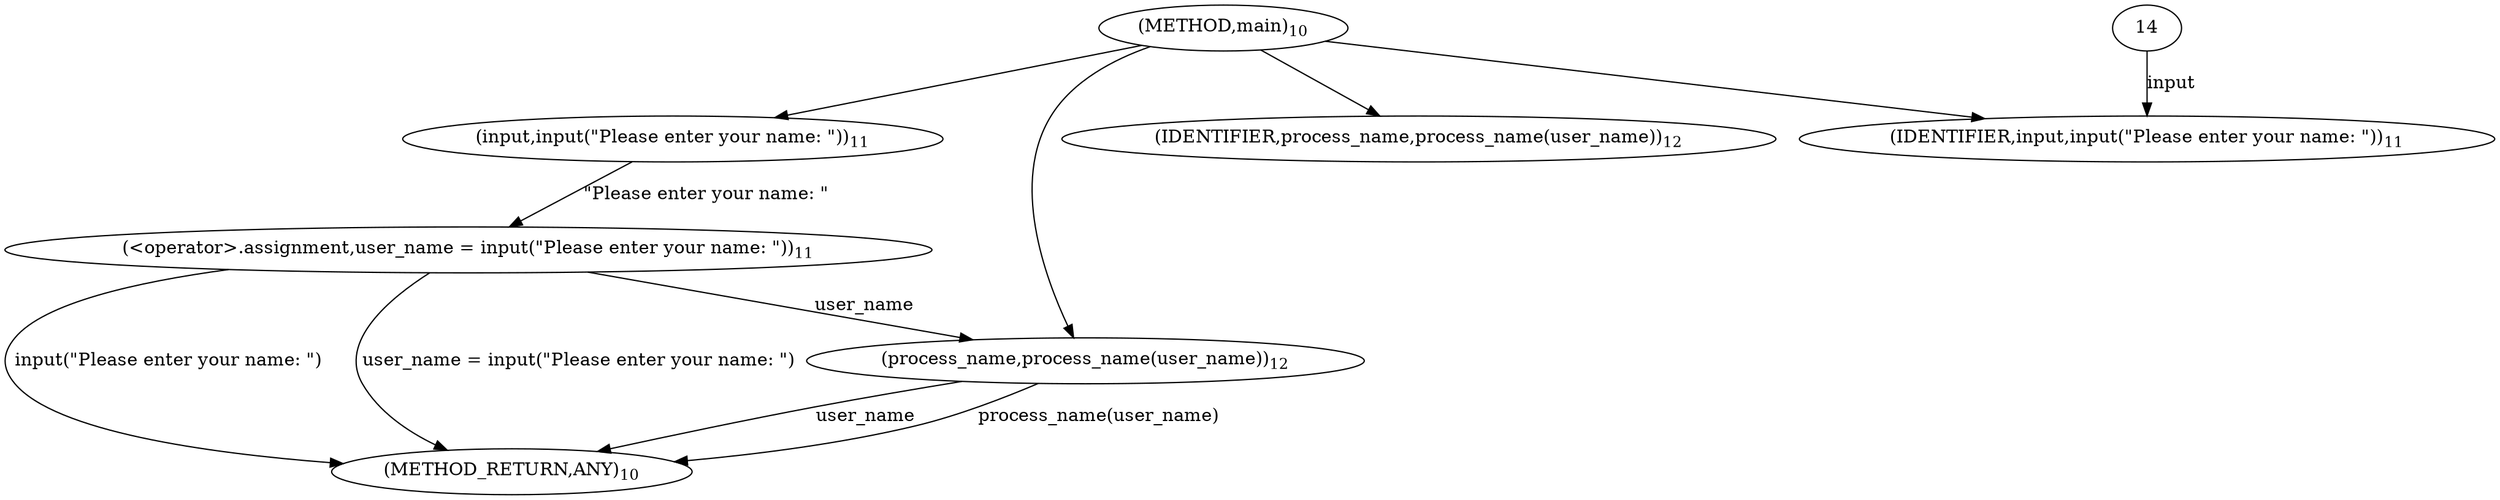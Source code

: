 digraph "main" {  
"56" [label = <(METHOD,main)<SUB>10</SUB>> ]
"59" [label = <(METHOD_RETURN,ANY)<SUB>10</SUB>> ]
"64" [label = <(&lt;operator&gt;.assignment,user_name = input(&quot;Please enter your name: &quot;))<SUB>11</SUB>> ]
"67" [label = <(process_name,process_name(user_name))<SUB>12</SUB>> ]
"64" [label = <(&lt;operator&gt;.assignment,user_name = input(&quot;Please enter your name: &quot;))<SUB>11</SUB>> ]
"64" [label = <(&lt;operator&gt;.assignment,user_name = input(&quot;Please enter your name: &quot;))<SUB>11</SUB>> ]
"66" [label = <(IDENTIFIER,process_name,process_name(user_name))<SUB>12</SUB>> ]
"67" [label = <(process_name,process_name(user_name))<SUB>12</SUB>> ]
"61" [label = <(IDENTIFIER,input,input(&quot;Please enter your name: &quot;))<SUB>11</SUB>> ]
"62" [label = <(input,input(&quot;Please enter your name: &quot;))<SUB>11</SUB>> ]
  "64" -> "59"  [ label = "input(&quot;Please enter your name: &quot;)"] 
  "64" -> "59"  [ label = "user_name = input(&quot;Please enter your name: &quot;)"] 
  "67" -> "59"  [ label = "user_name"] 
  "67" -> "59"  [ label = "process_name(user_name)"] 
  "62" -> "64"  [ label = "&quot;Please enter your name: &quot;"] 
  "56" -> "66" 
  "64" -> "67"  [ label = "user_name"] 
  "56" -> "67" 
  "14" -> "61"  [ label = "input"] 
  "56" -> "61" 
  "56" -> "62" 
}
